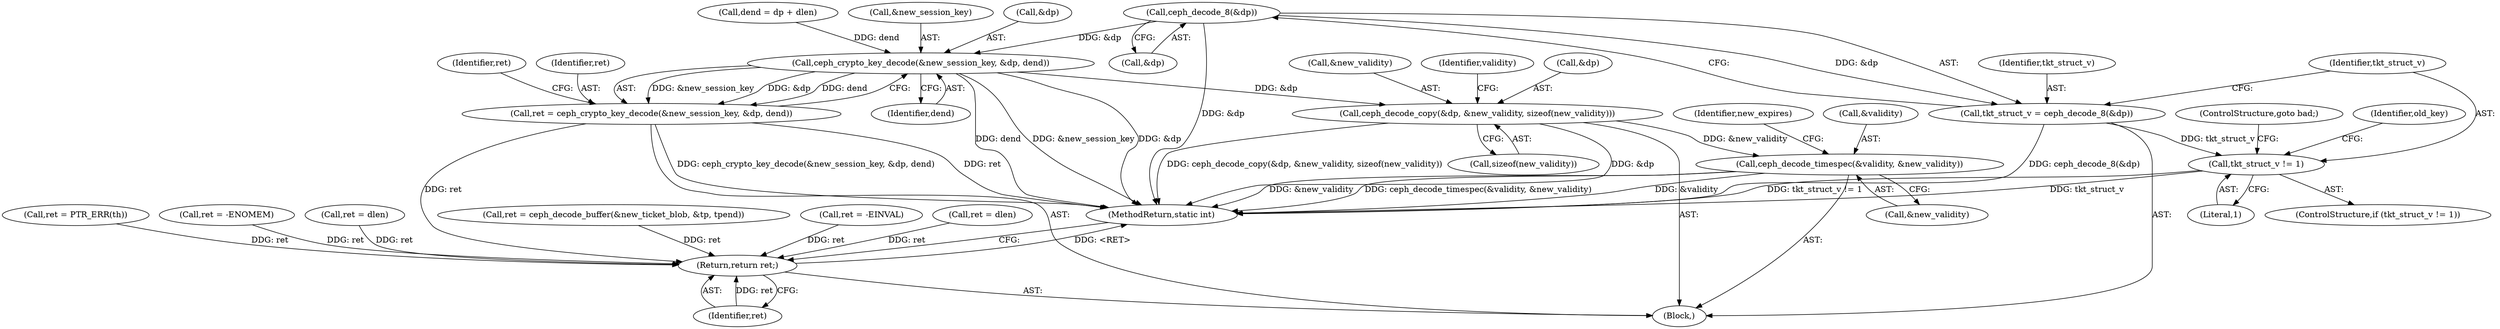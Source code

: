digraph "0_linux_c27a3e4d667fdcad3db7b104f75659478e0c68d8_2@pointer" {
"1000215" [label="(Call,ceph_decode_8(&dp))"];
"1000213" [label="(Call,tkt_struct_v = ceph_decode_8(&dp))"];
"1000219" [label="(Call,tkt_struct_v != 1)"];
"1000234" [label="(Call,ceph_crypto_key_decode(&new_session_key, &dp, dend))"];
"1000232" [label="(Call,ret = ceph_crypto_key_decode(&new_session_key, &dp, dend))"];
"1000455" [label="(Return,return ret;)"];
"1000243" [label="(Call,ceph_decode_copy(&dp, &new_validity, sizeof(new_validity)))"];
"1000250" [label="(Call,ceph_decode_timespec(&validity, &new_validity))"];
"1000456" [label="(Identifier,ret)"];
"1000463" [label="(MethodReturn,static int)"];
"1000220" [label="(Identifier,tkt_struct_v)"];
"1000455" [label="(Return,return ret;)"];
"1000219" [label="(Call,tkt_struct_v != 1)"];
"1000244" [label="(Call,&dp)"];
"1000179" [label="(Call,ret = PTR_ERR(th))"];
"1000243" [label="(Call,ceph_decode_copy(&dp, &new_validity, sizeof(new_validity)))"];
"1000235" [label="(Call,&new_session_key)"];
"1000221" [label="(Literal,1)"];
"1000237" [label="(Call,&dp)"];
"1000232" [label="(Call,ret = ceph_crypto_key_decode(&new_session_key, &dp, dend))"];
"1000251" [label="(Call,&validity)"];
"1000110" [label="(Block,)"];
"1000225" [label="(Identifier,old_key)"];
"1000253" [label="(Call,&new_validity)"];
"1000256" [label="(Identifier,new_expires)"];
"1000213" [label="(Call,tkt_struct_v = ceph_decode_8(&dp))"];
"1000328" [label="(Call,ret = -ENOMEM)"];
"1000300" [label="(Call,ret = dlen)"];
"1000208" [label="(Call,dend = dp + dlen)"];
"1000241" [label="(Identifier,ret)"];
"1000216" [label="(Call,&dp)"];
"1000246" [label="(Call,&new_validity)"];
"1000222" [label="(ControlStructure,goto bad;)"];
"1000239" [label="(Identifier,dend)"];
"1000198" [label="(Call,ret = dlen)"];
"1000218" [label="(ControlStructure,if (tkt_struct_v != 1))"];
"1000372" [label="(Call,ret = ceph_decode_buffer(&new_ticket_blob, &tp, tpend))"];
"1000214" [label="(Identifier,tkt_struct_v)"];
"1000458" [label="(Call,ret = -EINVAL)"];
"1000252" [label="(Identifier,validity)"];
"1000234" [label="(Call,ceph_crypto_key_decode(&new_session_key, &dp, dend))"];
"1000233" [label="(Identifier,ret)"];
"1000250" [label="(Call,ceph_decode_timespec(&validity, &new_validity))"];
"1000248" [label="(Call,sizeof(new_validity))"];
"1000215" [label="(Call,ceph_decode_8(&dp))"];
"1000215" -> "1000213"  [label="AST: "];
"1000215" -> "1000216"  [label="CFG: "];
"1000216" -> "1000215"  [label="AST: "];
"1000213" -> "1000215"  [label="CFG: "];
"1000215" -> "1000463"  [label="DDG: &dp"];
"1000215" -> "1000213"  [label="DDG: &dp"];
"1000215" -> "1000234"  [label="DDG: &dp"];
"1000213" -> "1000110"  [label="AST: "];
"1000214" -> "1000213"  [label="AST: "];
"1000220" -> "1000213"  [label="CFG: "];
"1000213" -> "1000463"  [label="DDG: ceph_decode_8(&dp)"];
"1000213" -> "1000219"  [label="DDG: tkt_struct_v"];
"1000219" -> "1000218"  [label="AST: "];
"1000219" -> "1000221"  [label="CFG: "];
"1000220" -> "1000219"  [label="AST: "];
"1000221" -> "1000219"  [label="AST: "];
"1000222" -> "1000219"  [label="CFG: "];
"1000225" -> "1000219"  [label="CFG: "];
"1000219" -> "1000463"  [label="DDG: tkt_struct_v != 1"];
"1000219" -> "1000463"  [label="DDG: tkt_struct_v"];
"1000234" -> "1000232"  [label="AST: "];
"1000234" -> "1000239"  [label="CFG: "];
"1000235" -> "1000234"  [label="AST: "];
"1000237" -> "1000234"  [label="AST: "];
"1000239" -> "1000234"  [label="AST: "];
"1000232" -> "1000234"  [label="CFG: "];
"1000234" -> "1000463"  [label="DDG: &dp"];
"1000234" -> "1000463"  [label="DDG: dend"];
"1000234" -> "1000463"  [label="DDG: &new_session_key"];
"1000234" -> "1000232"  [label="DDG: &new_session_key"];
"1000234" -> "1000232"  [label="DDG: &dp"];
"1000234" -> "1000232"  [label="DDG: dend"];
"1000208" -> "1000234"  [label="DDG: dend"];
"1000234" -> "1000243"  [label="DDG: &dp"];
"1000232" -> "1000110"  [label="AST: "];
"1000233" -> "1000232"  [label="AST: "];
"1000241" -> "1000232"  [label="CFG: "];
"1000232" -> "1000463"  [label="DDG: ret"];
"1000232" -> "1000463"  [label="DDG: ceph_crypto_key_decode(&new_session_key, &dp, dend)"];
"1000232" -> "1000455"  [label="DDG: ret"];
"1000455" -> "1000110"  [label="AST: "];
"1000455" -> "1000456"  [label="CFG: "];
"1000456" -> "1000455"  [label="AST: "];
"1000463" -> "1000455"  [label="CFG: "];
"1000455" -> "1000463"  [label="DDG: <RET>"];
"1000456" -> "1000455"  [label="DDG: ret"];
"1000458" -> "1000455"  [label="DDG: ret"];
"1000300" -> "1000455"  [label="DDG: ret"];
"1000179" -> "1000455"  [label="DDG: ret"];
"1000372" -> "1000455"  [label="DDG: ret"];
"1000328" -> "1000455"  [label="DDG: ret"];
"1000198" -> "1000455"  [label="DDG: ret"];
"1000243" -> "1000110"  [label="AST: "];
"1000243" -> "1000248"  [label="CFG: "];
"1000244" -> "1000243"  [label="AST: "];
"1000246" -> "1000243"  [label="AST: "];
"1000248" -> "1000243"  [label="AST: "];
"1000252" -> "1000243"  [label="CFG: "];
"1000243" -> "1000463"  [label="DDG: &dp"];
"1000243" -> "1000463"  [label="DDG: ceph_decode_copy(&dp, &new_validity, sizeof(new_validity))"];
"1000243" -> "1000250"  [label="DDG: &new_validity"];
"1000250" -> "1000110"  [label="AST: "];
"1000250" -> "1000253"  [label="CFG: "];
"1000251" -> "1000250"  [label="AST: "];
"1000253" -> "1000250"  [label="AST: "];
"1000256" -> "1000250"  [label="CFG: "];
"1000250" -> "1000463"  [label="DDG: &validity"];
"1000250" -> "1000463"  [label="DDG: &new_validity"];
"1000250" -> "1000463"  [label="DDG: ceph_decode_timespec(&validity, &new_validity)"];
}
